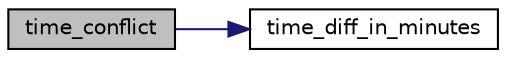 digraph "time_conflict"
{
 // LATEX_PDF_SIZE
  edge [fontname="Helvetica",fontsize="10",labelfontname="Helvetica",labelfontsize="10"];
  node [fontname="Helvetica",fontsize="10",shape=record];
  rankdir="LR";
  Node1 [label="time_conflict",height=0.2,width=0.4,color="black", fillcolor="grey75", style="filled", fontcolor="black",tooltip=" "];
  Node1 -> Node2 [color="midnightblue",fontsize="10",style="solid",fontname="Helvetica"];
  Node2 [label="time_diff_in_minutes",height=0.2,width=0.4,color="black", fillcolor="white", style="filled",URL="$schedule__maker_8cpp.html#ab756784d7a4d58f3c8ba9c042d42a1cb",tooltip=" "];
}

